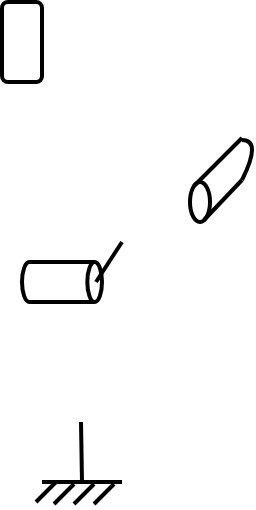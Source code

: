<mxfile version="21.3.2" type="github">
  <diagram name="第 1 页" id="H4HqKj199LtwLVqbe6hy">
    <mxGraphModel dx="153" dy="305" grid="1" gridSize="10" guides="1" tooltips="1" connect="1" arrows="1" fold="1" page="1" pageScale="1" pageWidth="827" pageHeight="1169" math="0" shadow="0">
      <root>
        <mxCell id="0" />
        <mxCell id="1" parent="0" />
        <mxCell id="TMRfqht2GFfeZ8I3Wvq2-2" value="" style="rounded=1;whiteSpace=wrap;html=1;rotation=-90;strokeWidth=2;" vertex="1" parent="1">
          <mxGeometry x="260" y="170" width="40" height="20" as="geometry" />
        </mxCell>
        <mxCell id="TMRfqht2GFfeZ8I3Wvq2-3" value="" style="endArrow=none;html=1;rounded=0;strokeWidth=2;" edge="1" parent="1">
          <mxGeometry width="50" height="50" relative="1" as="geometry">
            <mxPoint x="309.5" y="370" as="sourcePoint" />
            <mxPoint x="310" y="400" as="targetPoint" />
          </mxGeometry>
        </mxCell>
        <mxCell id="TMRfqht2GFfeZ8I3Wvq2-4" value="" style="endArrow=none;html=1;rounded=0;strokeWidth=2;" edge="1" parent="1">
          <mxGeometry width="50" height="50" relative="1" as="geometry">
            <mxPoint x="290" y="400" as="sourcePoint" />
            <mxPoint x="330" y="400" as="targetPoint" />
          </mxGeometry>
        </mxCell>
        <mxCell id="TMRfqht2GFfeZ8I3Wvq2-5" value="" style="endArrow=none;html=1;rounded=0;strokeWidth=2;" edge="1" parent="1">
          <mxGeometry width="50" height="50" relative="1" as="geometry">
            <mxPoint x="287" y="410" as="sourcePoint" />
            <mxPoint x="297" y="400" as="targetPoint" />
          </mxGeometry>
        </mxCell>
        <mxCell id="TMRfqht2GFfeZ8I3Wvq2-6" value="" style="endArrow=none;html=1;rounded=0;strokeWidth=2;" edge="1" parent="1">
          <mxGeometry width="50" height="50" relative="1" as="geometry">
            <mxPoint x="296" y="411" as="sourcePoint" />
            <mxPoint x="306" y="401" as="targetPoint" />
          </mxGeometry>
        </mxCell>
        <mxCell id="TMRfqht2GFfeZ8I3Wvq2-7" value="" style="endArrow=none;html=1;rounded=0;strokeWidth=2;" edge="1" parent="1">
          <mxGeometry width="50" height="50" relative="1" as="geometry">
            <mxPoint x="306" y="411" as="sourcePoint" />
            <mxPoint x="316" y="401" as="targetPoint" />
          </mxGeometry>
        </mxCell>
        <mxCell id="TMRfqht2GFfeZ8I3Wvq2-8" value="" style="endArrow=none;html=1;rounded=0;strokeWidth=2;" edge="1" parent="1">
          <mxGeometry width="50" height="50" relative="1" as="geometry">
            <mxPoint x="316" y="411" as="sourcePoint" />
            <mxPoint x="326" y="401" as="targetPoint" />
          </mxGeometry>
        </mxCell>
        <mxCell id="TMRfqht2GFfeZ8I3Wvq2-11" value="" style="strokeWidth=2;html=1;shape=mxgraph.flowchart.direct_data;whiteSpace=wrap;" vertex="1" parent="1">
          <mxGeometry x="280" y="290" width="40" height="20" as="geometry" />
        </mxCell>
        <mxCell id="TMRfqht2GFfeZ8I3Wvq2-18" value="" style="strokeWidth=2;html=1;shape=mxgraph.flowchart.start_1;whiteSpace=wrap;rotation=90;" vertex="1" parent="1">
          <mxGeometry x="359" y="255" width="20" height="10" as="geometry" />
        </mxCell>
        <mxCell id="TMRfqht2GFfeZ8I3Wvq2-12" value="" style="endArrow=none;html=1;rounded=0;exitX=0.75;exitY=0.5;exitDx=0;exitDy=0;exitPerimeter=0;strokeWidth=2;" edge="1" parent="1">
          <mxGeometry width="50" height="50" relative="1" as="geometry">
            <mxPoint x="317" y="300" as="sourcePoint" />
            <mxPoint x="330" y="280" as="targetPoint" />
          </mxGeometry>
        </mxCell>
        <mxCell id="TMRfqht2GFfeZ8I3Wvq2-23" value="" style="endArrow=none;html=1;rounded=0;exitX=0.75;exitY=0.5;exitDx=0;exitDy=0;exitPerimeter=0;strokeWidth=2;" edge="1" parent="1">
          <mxGeometry width="50" height="50" relative="1" as="geometry">
            <mxPoint x="366" y="252" as="sourcePoint" />
            <mxPoint x="390" y="228" as="targetPoint" />
            <Array as="points" />
          </mxGeometry>
        </mxCell>
        <mxCell id="TMRfqht2GFfeZ8I3Wvq2-24" value="" style="endArrow=none;html=1;rounded=0;exitX=0.75;exitY=0.5;exitDx=0;exitDy=0;exitPerimeter=0;strokeWidth=2;" edge="1" parent="1">
          <mxGeometry width="50" height="50" relative="1" as="geometry">
            <mxPoint x="371" y="269" as="sourcePoint" />
            <mxPoint x="390" y="249" as="targetPoint" />
            <Array as="points" />
          </mxGeometry>
        </mxCell>
        <mxCell id="TMRfqht2GFfeZ8I3Wvq2-26" value="" style="endArrow=none;html=1;strokeWidth=2;curved=1;" edge="1" parent="1">
          <mxGeometry width="50" height="50" relative="1" as="geometry">
            <mxPoint x="390" y="229" as="sourcePoint" />
            <mxPoint x="390" y="249" as="targetPoint" />
            <Array as="points">
              <mxPoint x="400" y="229" />
            </Array>
          </mxGeometry>
        </mxCell>
      </root>
    </mxGraphModel>
  </diagram>
</mxfile>
